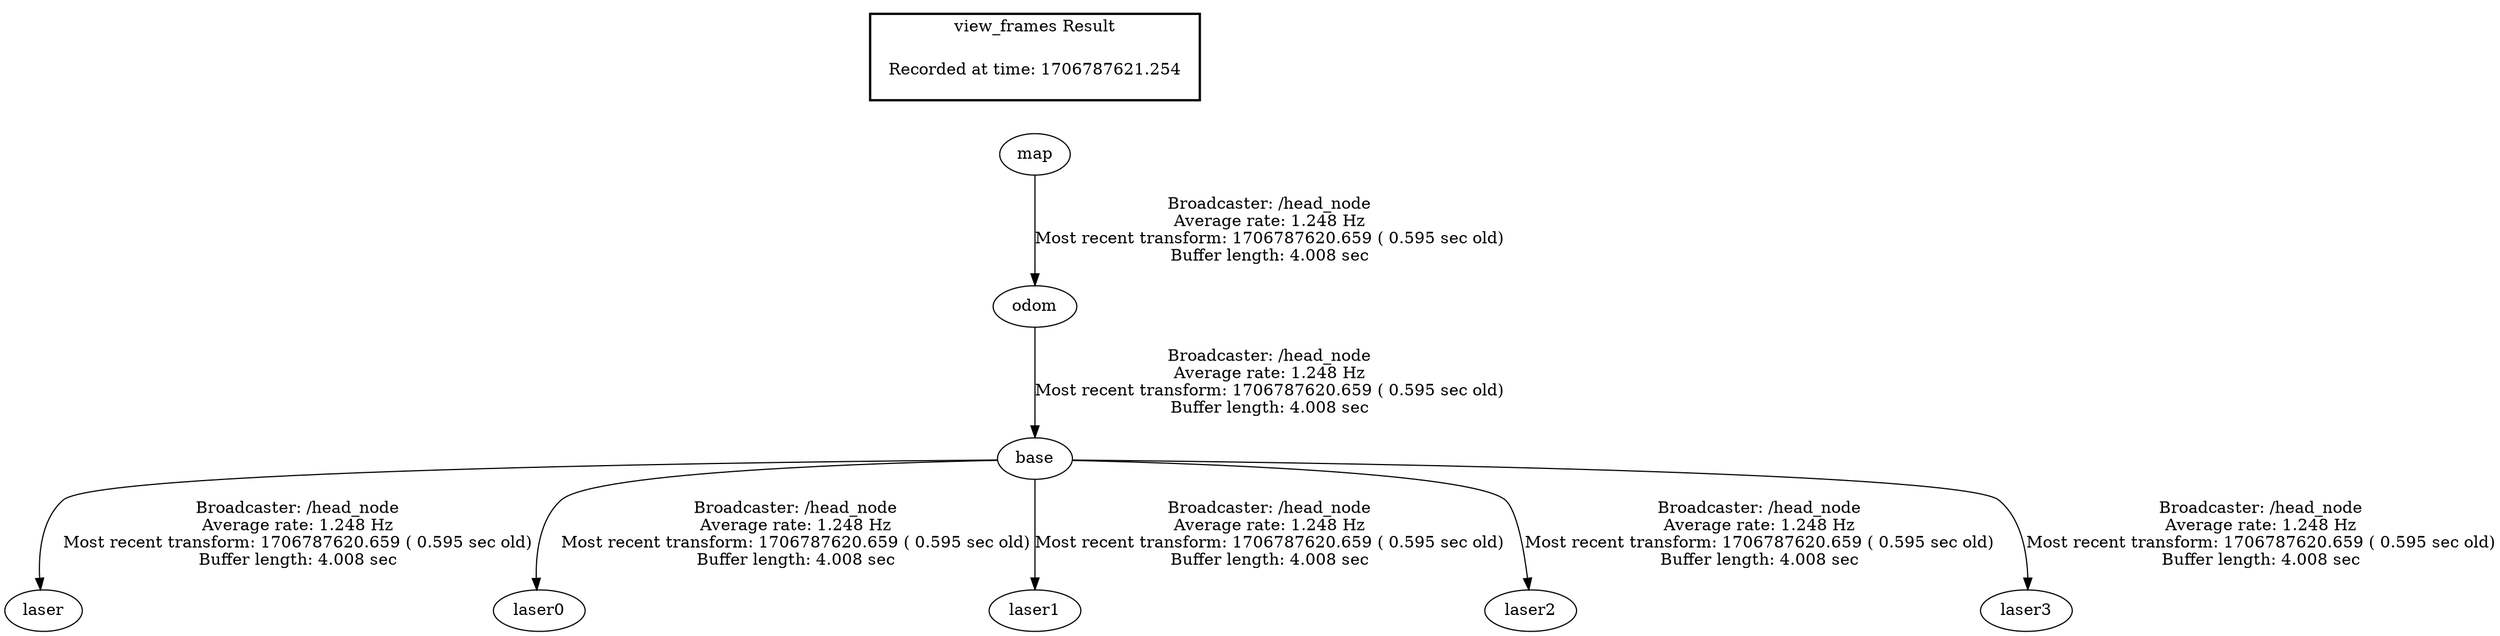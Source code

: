 digraph G {
"map" -> "odom"[label="Broadcaster: /head_node\nAverage rate: 1.248 Hz\nMost recent transform: 1706787620.659 ( 0.595 sec old)\nBuffer length: 4.008 sec\n"];
"odom" -> "base"[label="Broadcaster: /head_node\nAverage rate: 1.248 Hz\nMost recent transform: 1706787620.659 ( 0.595 sec old)\nBuffer length: 4.008 sec\n"];
"base" -> "laser"[label="Broadcaster: /head_node\nAverage rate: 1.248 Hz\nMost recent transform: 1706787620.659 ( 0.595 sec old)\nBuffer length: 4.008 sec\n"];
"base" -> "laser0"[label="Broadcaster: /head_node\nAverage rate: 1.248 Hz\nMost recent transform: 1706787620.659 ( 0.595 sec old)\nBuffer length: 4.008 sec\n"];
"base" -> "laser1"[label="Broadcaster: /head_node\nAverage rate: 1.248 Hz\nMost recent transform: 1706787620.659 ( 0.595 sec old)\nBuffer length: 4.008 sec\n"];
"base" -> "laser2"[label="Broadcaster: /head_node\nAverage rate: 1.248 Hz\nMost recent transform: 1706787620.659 ( 0.595 sec old)\nBuffer length: 4.008 sec\n"];
"base" -> "laser3"[label="Broadcaster: /head_node\nAverage rate: 1.248 Hz\nMost recent transform: 1706787620.659 ( 0.595 sec old)\nBuffer length: 4.008 sec\n"];
edge [style=invis];
 subgraph cluster_legend { style=bold; color=black; label ="view_frames Result";
"Recorded at time: 1706787621.254"[ shape=plaintext ] ;
 }->"map";
}